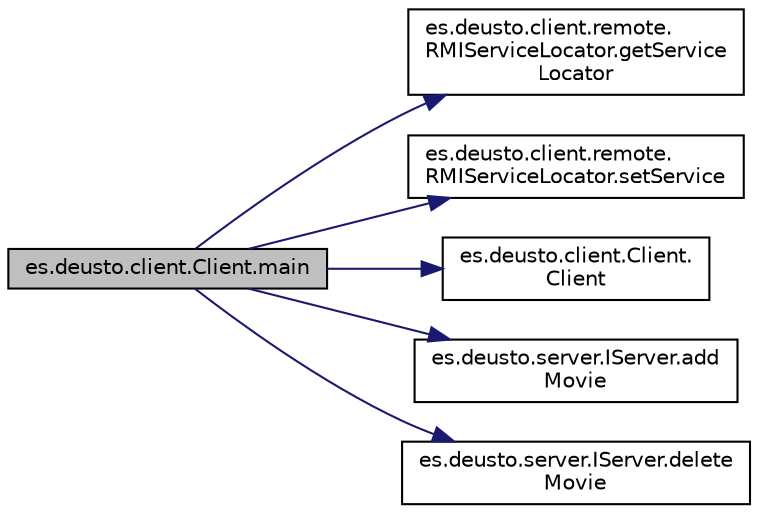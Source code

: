 digraph "es.deusto.client.Client.main"
{
 // LATEX_PDF_SIZE
  edge [fontname="Helvetica",fontsize="10",labelfontname="Helvetica",labelfontsize="10"];
  node [fontname="Helvetica",fontsize="10",shape=record];
  rankdir="LR";
  Node11 [label="es.deusto.client.Client.main",height=0.2,width=0.4,color="black", fillcolor="grey75", style="filled", fontcolor="black",tooltip=" "];
  Node11 -> Node12 [color="midnightblue",fontsize="10",style="solid",fontname="Helvetica"];
  Node12 [label="es.deusto.client.remote.\lRMIServiceLocator.getService\lLocator",height=0.2,width=0.4,color="black", fillcolor="white", style="filled",URL="$classes_1_1deusto_1_1client_1_1remote_1_1_r_m_i_service_locator.html#a8054c4752675c3d8703a0ba79fb1c2c0",tooltip=" "];
  Node11 -> Node13 [color="midnightblue",fontsize="10",style="solid",fontname="Helvetica"];
  Node13 [label="es.deusto.client.remote.\lRMIServiceLocator.setService",height=0.2,width=0.4,color="black", fillcolor="white", style="filled",URL="$classes_1_1deusto_1_1client_1_1remote_1_1_r_m_i_service_locator.html#a336e3b578829c4f0e99e66af6955640a",tooltip=" "];
  Node11 -> Node14 [color="midnightblue",fontsize="10",style="solid",fontname="Helvetica"];
  Node14 [label="es.deusto.client.Client.\lClient",height=0.2,width=0.4,color="black", fillcolor="white", style="filled",URL="$classes_1_1deusto_1_1client_1_1_client.html#a71c03e318a72447da873297f3364f67f",tooltip=" "];
  Node11 -> Node15 [color="midnightblue",fontsize="10",style="solid",fontname="Helvetica"];
  Node15 [label="es.deusto.server.IServer.add\lMovie",height=0.2,width=0.4,color="black", fillcolor="white", style="filled",URL="$interfacees_1_1deusto_1_1server_1_1_i_server.html#a393d8689e14b3534dfa425e4c900532e",tooltip=" "];
  Node11 -> Node16 [color="midnightblue",fontsize="10",style="solid",fontname="Helvetica"];
  Node16 [label="es.deusto.server.IServer.delete\lMovie",height=0.2,width=0.4,color="black", fillcolor="white", style="filled",URL="$interfacees_1_1deusto_1_1server_1_1_i_server.html#a0b3243dc04d49f7659fefec4e4fb43b7",tooltip=" "];
}
